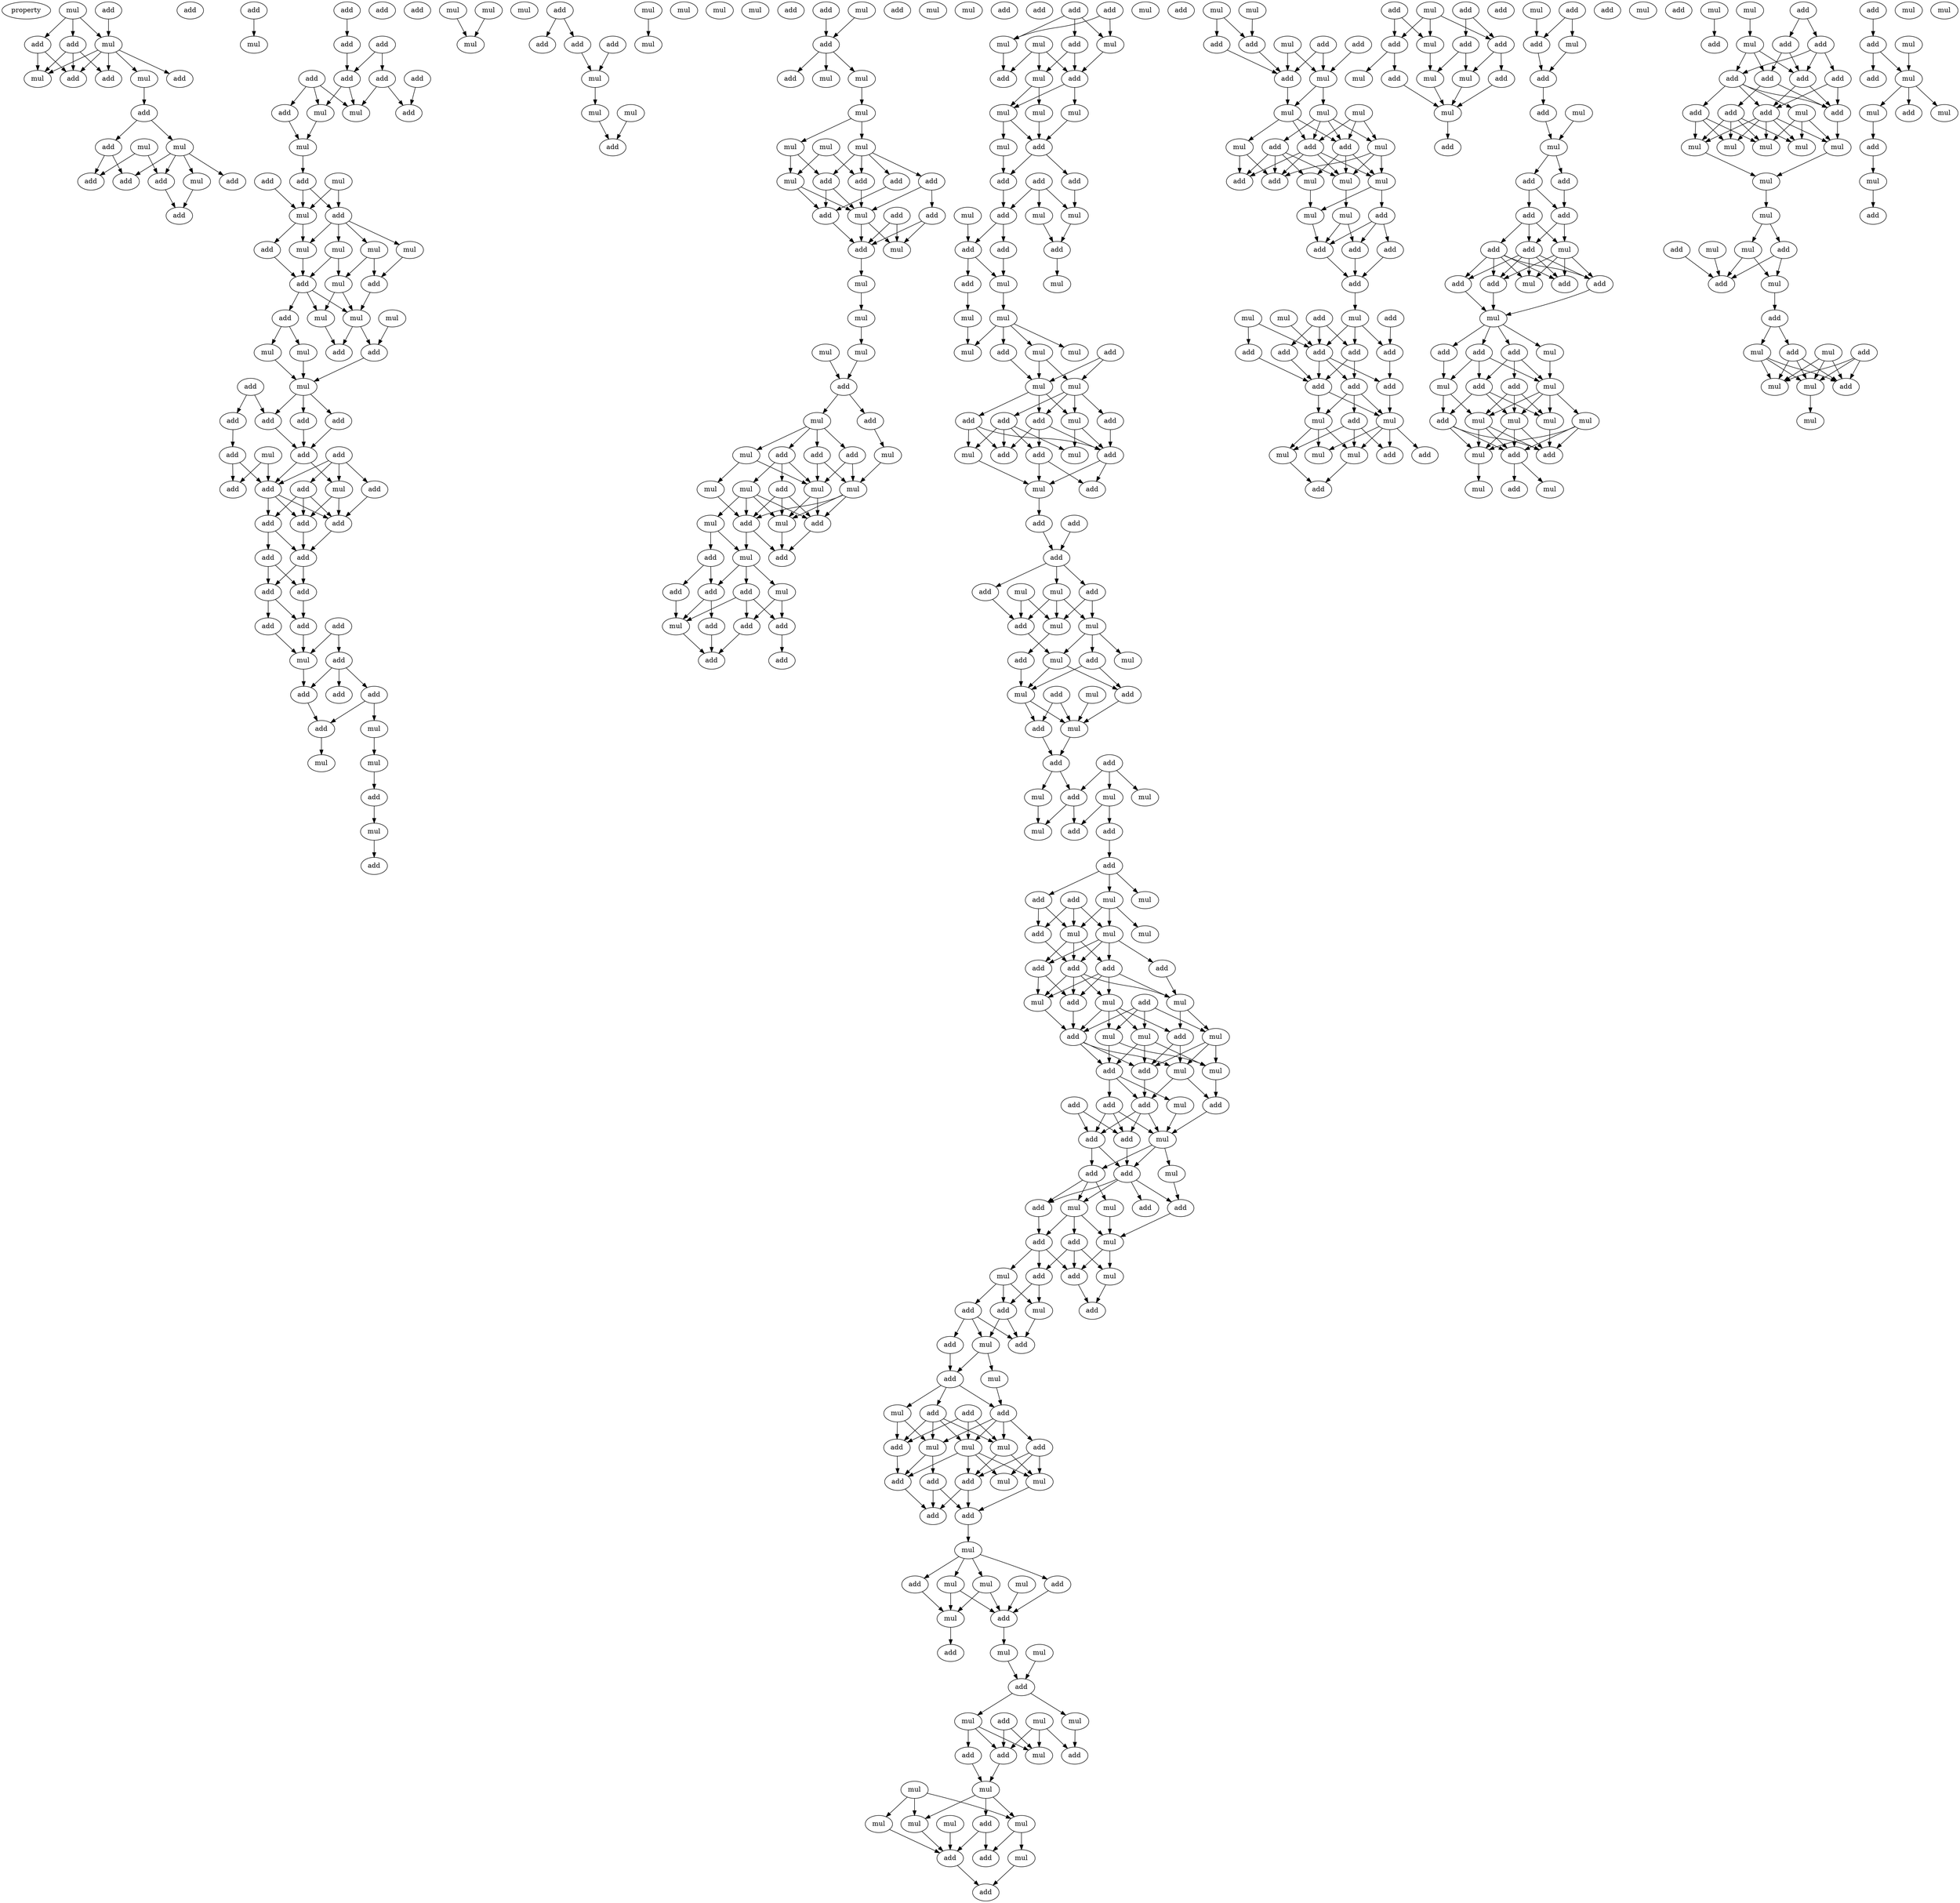 digraph {
    node [fontcolor=black]
    property [mul=2,lf=1.7]
    0 [ label = add ];
    1 [ label = add ];
    2 [ label = mul ];
    3 [ label = add ];
    4 [ label = add ];
    5 [ label = mul ];
    6 [ label = add ];
    7 [ label = add ];
    8 [ label = mul ];
    9 [ label = mul ];
    10 [ label = add ];
    11 [ label = add ];
    12 [ label = mul ];
    13 [ label = mul ];
    14 [ label = add ];
    15 [ label = add ];
    16 [ label = add ];
    17 [ label = mul ];
    18 [ label = add ];
    19 [ label = add ];
    20 [ label = add ];
    21 [ label = add ];
    22 [ label = add ];
    23 [ label = mul ];
    24 [ label = add ];
    25 [ label = add ];
    26 [ label = add ];
    27 [ label = add ];
    28 [ label = add ];
    29 [ label = add ];
    30 [ label = mul ];
    31 [ label = add ];
    32 [ label = mul ];
    33 [ label = add ];
    34 [ label = mul ];
    35 [ label = add ];
    36 [ label = add ];
    37 [ label = add ];
    38 [ label = mul ];
    39 [ label = mul ];
    40 [ label = add ];
    41 [ label = mul ];
    42 [ label = mul ];
    43 [ label = mul ];
    44 [ label = mul ];
    45 [ label = add ];
    46 [ label = add ];
    47 [ label = add ];
    48 [ label = mul ];
    49 [ label = mul ];
    50 [ label = mul ];
    51 [ label = mul ];
    52 [ label = add ];
    53 [ label = mul ];
    54 [ label = mul ];
    55 [ label = add ];
    56 [ label = add ];
    57 [ label = mul ];
    58 [ label = add ];
    59 [ label = add ];
    60 [ label = add ];
    61 [ label = add ];
    62 [ label = add ];
    63 [ label = mul ];
    64 [ label = add ];
    65 [ label = add ];
    66 [ label = add ];
    67 [ label = add ];
    68 [ label = add ];
    69 [ label = add ];
    70 [ label = add ];
    71 [ label = mul ];
    72 [ label = add ];
    73 [ label = add ];
    74 [ label = add ];
    75 [ label = add ];
    76 [ label = add ];
    77 [ label = add ];
    78 [ label = add ];
    79 [ label = add ];
    80 [ label = add ];
    81 [ label = add ];
    82 [ label = mul ];
    83 [ label = add ];
    84 [ label = add ];
    85 [ label = add ];
    86 [ label = add ];
    87 [ label = mul ];
    88 [ label = add ];
    89 [ label = add ];
    90 [ label = mul ];
    91 [ label = mul ];
    92 [ label = add ];
    93 [ label = mul ];
    94 [ label = mul ];
    95 [ label = mul ];
    96 [ label = mul ];
    97 [ label = mul ];
    98 [ label = add ];
    99 [ label = add ];
    100 [ label = add ];
    101 [ label = add ];
    102 [ label = add ];
    103 [ label = mul ];
    104 [ label = mul ];
    105 [ label = mul ];
    106 [ label = mul ];
    107 [ label = mul ];
    108 [ label = mul ];
    109 [ label = mul ];
    110 [ label = add ];
    111 [ label = mul ];
    112 [ label = add ];
    113 [ label = add ];
    114 [ label = mul ];
    115 [ label = add ];
    116 [ label = add ];
    117 [ label = add ];
    118 [ label = mul ];
    119 [ label = mul ];
    120 [ label = mul ];
    121 [ label = mul ];
    122 [ label = mul ];
    123 [ label = mul ];
    124 [ label = add ];
    125 [ label = add ];
    126 [ label = mul ];
    127 [ label = add ];
    128 [ label = add ];
    129 [ label = mul ];
    130 [ label = add ];
    131 [ label = add ];
    132 [ label = add ];
    133 [ label = mul ];
    134 [ label = add ];
    135 [ label = mul ];
    136 [ label = mul ];
    137 [ label = mul ];
    138 [ label = mul ];
    139 [ label = add ];
    140 [ label = mul ];
    141 [ label = mul ];
    142 [ label = add ];
    143 [ label = add ];
    144 [ label = mul ];
    145 [ label = add ];
    146 [ label = add ];
    147 [ label = add ];
    148 [ label = mul ];
    149 [ label = mul ];
    150 [ label = mul ];
    151 [ label = mul ];
    152 [ label = mul ];
    153 [ label = add ];
    154 [ label = mul ];
    155 [ label = add ];
    156 [ label = mul ];
    157 [ label = add ];
    158 [ label = mul ];
    159 [ label = mul ];
    160 [ label = add ];
    161 [ label = add ];
    162 [ label = add ];
    163 [ label = add ];
    164 [ label = add ];
    165 [ label = mul ];
    166 [ label = add ];
    167 [ label = add ];
    168 [ label = add ];
    169 [ label = add ];
    170 [ label = mul ];
    171 [ label = add ];
    172 [ label = add ];
    173 [ label = add ];
    174 [ label = add ];
    175 [ label = mul ];
    176 [ label = add ];
    177 [ label = mul ];
    178 [ label = mul ];
    179 [ label = add ];
    180 [ label = mul ];
    181 [ label = add ];
    182 [ label = mul ];
    183 [ label = mul ];
    184 [ label = mul ];
    185 [ label = mul ];
    186 [ label = add ];
    187 [ label = add ];
    188 [ label = add ];
    189 [ label = add ];
    190 [ label = mul ];
    191 [ label = mul ];
    192 [ label = mul ];
    193 [ label = add ];
    194 [ label = add ];
    195 [ label = add ];
    196 [ label = add ];
    197 [ label = mul ];
    198 [ label = add ];
    199 [ label = mul ];
    200 [ label = mul ];
    201 [ label = mul ];
    202 [ label = add ];
    203 [ label = mul ];
    204 [ label = mul ];
    205 [ label = mul ];
    206 [ label = add ];
    207 [ label = mul ];
    208 [ label = mul ];
    209 [ label = add ];
    210 [ label = add ];
    211 [ label = add ];
    212 [ label = mul ];
    213 [ label = add ];
    214 [ label = mul ];
    215 [ label = mul ];
    216 [ label = add ];
    217 [ label = add ];
    218 [ label = add ];
    219 [ label = mul ];
    220 [ label = add ];
    221 [ label = add ];
    222 [ label = add ];
    223 [ label = add ];
    224 [ label = mul ];
    225 [ label = add ];
    226 [ label = add ];
    227 [ label = mul ];
    228 [ label = add ];
    229 [ label = mul ];
    230 [ label = mul ];
    231 [ label = mul ];
    232 [ label = mul ];
    233 [ label = mul ];
    234 [ label = add ];
    235 [ label = add ];
    236 [ label = add ];
    237 [ label = mul ];
    238 [ label = mul ];
    239 [ label = add ];
    240 [ label = add ];
    241 [ label = mul ];
    242 [ label = add ];
    243 [ label = add ];
    244 [ label = mul ];
    245 [ label = add ];
    246 [ label = mul ];
    247 [ label = mul ];
    248 [ label = mul ];
    249 [ label = add ];
    250 [ label = add ];
    251 [ label = add ];
    252 [ label = add ];
    253 [ label = add ];
    254 [ label = mul ];
    255 [ label = mul ];
    256 [ label = add ];
    257 [ label = mul ];
    258 [ label = mul ];
    259 [ label = mul ];
    260 [ label = add ];
    261 [ label = add ];
    262 [ label = add ];
    263 [ label = add ];
    264 [ label = mul ];
    265 [ label = mul ];
    266 [ label = add ];
    267 [ label = mul ];
    268 [ label = add ];
    269 [ label = mul ];
    270 [ label = mul ];
    271 [ label = add ];
    272 [ label = mul ];
    273 [ label = add ];
    274 [ label = mul ];
    275 [ label = add ];
    276 [ label = add ];
    277 [ label = mul ];
    278 [ label = mul ];
    279 [ label = add ];
    280 [ label = add ];
    281 [ label = add ];
    282 [ label = add ];
    283 [ label = add ];
    284 [ label = mul ];
    285 [ label = add ];
    286 [ label = mul ];
    287 [ label = add ];
    288 [ label = add ];
    289 [ label = add ];
    290 [ label = mul ];
    291 [ label = add ];
    292 [ label = add ];
    293 [ label = mul ];
    294 [ label = add ];
    295 [ label = mul ];
    296 [ label = add ];
    297 [ label = mul ];
    298 [ label = add ];
    299 [ label = mul ];
    300 [ label = add ];
    301 [ label = add ];
    302 [ label = add ];
    303 [ label = mul ];
    304 [ label = add ];
    305 [ label = mul ];
    306 [ label = add ];
    307 [ label = add ];
    308 [ label = add ];
    309 [ label = mul ];
    310 [ label = add ];
    311 [ label = mul ];
    312 [ label = add ];
    313 [ label = add ];
    314 [ label = mul ];
    315 [ label = mul ];
    316 [ label = mul ];
    317 [ label = add ];
    318 [ label = add ];
    319 [ label = add ];
    320 [ label = mul ];
    321 [ label = mul ];
    322 [ label = add ];
    323 [ label = add ];
    324 [ label = add ];
    325 [ label = add ];
    326 [ label = mul ];
    327 [ label = add ];
    328 [ label = add ];
    329 [ label = mul ];
    330 [ label = mul ];
    331 [ label = mul ];
    332 [ label = add ];
    333 [ label = mul ];
    334 [ label = add ];
    335 [ label = mul ];
    336 [ label = add ];
    337 [ label = mul ];
    338 [ label = add ];
    339 [ label = mul ];
    340 [ label = mul ];
    341 [ label = add ];
    342 [ label = mul ];
    343 [ label = mul ];
    344 [ label = add ];
    345 [ label = add ];
    346 [ label = add ];
    347 [ label = mul ];
    348 [ label = mul ];
    349 [ label = add ];
    350 [ label = mul ];
    351 [ label = mul ];
    352 [ label = mul ];
    353 [ label = mul ];
    354 [ label = mul ];
    355 [ label = add ];
    356 [ label = add ];
    357 [ label = add ];
    358 [ label = mul ];
    359 [ label = mul ];
    360 [ label = add ];
    361 [ label = mul ];
    362 [ label = add ];
    363 [ label = add ];
    364 [ label = add ];
    365 [ label = add ];
    366 [ label = mul ];
    367 [ label = mul ];
    368 [ label = mul ];
    369 [ label = mul ];
    370 [ label = mul ];
    371 [ label = mul ];
    372 [ label = add ];
    373 [ label = add ];
    374 [ label = add ];
    375 [ label = add ];
    376 [ label = add ];
    377 [ label = mul ];
    378 [ label = mul ];
    379 [ label = mul ];
    380 [ label = add ];
    381 [ label = mul ];
    382 [ label = mul ];
    383 [ label = add ];
    384 [ label = add ];
    385 [ label = add ];
    386 [ label = add ];
    387 [ label = mul ];
    388 [ label = mul ];
    389 [ label = add ];
    390 [ label = add ];
    391 [ label = mul ];
    392 [ label = add ];
    393 [ label = add ];
    394 [ label = add ];
    395 [ label = add ];
    396 [ label = add ];
    397 [ label = add ];
    398 [ label = add ];
    399 [ label = add ];
    400 [ label = mul ];
    401 [ label = mul ];
    402 [ label = add ];
    403 [ label = mul ];
    404 [ label = add ];
    405 [ label = mul ];
    406 [ label = mul ];
    407 [ label = add ];
    408 [ label = add ];
    409 [ label = mul ];
    410 [ label = add ];
    411 [ label = add ];
    412 [ label = add ];
    413 [ label = mul ];
    414 [ label = add ];
    415 [ label = add ];
    416 [ label = add ];
    417 [ label = mul ];
    418 [ label = mul ];
    419 [ label = add ];
    420 [ label = mul ];
    421 [ label = mul ];
    422 [ label = add ];
    423 [ label = add ];
    424 [ label = mul ];
    425 [ label = add ];
    426 [ label = mul ];
    427 [ label = add ];
    428 [ label = add ];
    429 [ label = mul ];
    430 [ label = add ];
    431 [ label = add ];
    432 [ label = mul ];
    433 [ label = mul ];
    434 [ label = add ];
    435 [ label = add ];
    436 [ label = add ];
    437 [ label = add ];
    438 [ label = add ];
    439 [ label = add ];
    440 [ label = add ];
    441 [ label = mul ];
    442 [ label = add ];
    443 [ label = mul ];
    444 [ label = add ];
    445 [ label = add ];
    446 [ label = add ];
    447 [ label = mul ];
    448 [ label = add ];
    449 [ label = add ];
    450 [ label = mul ];
    451 [ label = add ];
    452 [ label = mul ];
    453 [ label = add ];
    454 [ label = mul ];
    455 [ label = add ];
    456 [ label = add ];
    457 [ label = mul ];
    458 [ label = mul ];
    459 [ label = mul ];
    460 [ label = mul ];
    461 [ label = mul ];
    462 [ label = add ];
    463 [ label = add ];
    464 [ label = mul ];
    465 [ label = mul ];
    466 [ label = add ];
    467 [ label = mul ];
    468 [ label = add ];
    469 [ label = add ];
    470 [ label = mul ];
    471 [ label = add ];
    472 [ label = mul ];
    473 [ label = add ];
    474 [ label = add ];
    475 [ label = add ];
    476 [ label = add ];
    477 [ label = add ];
    478 [ label = add ];
    479 [ label = add ];
    480 [ label = add ];
    481 [ label = add ];
    482 [ label = mul ];
    483 [ label = mul ];
    484 [ label = mul ];
    485 [ label = mul ];
    486 [ label = mul ];
    487 [ label = mul ];
    488 [ label = mul ];
    489 [ label = mul ];
    490 [ label = add ];
    491 [ label = mul ];
    492 [ label = mul ];
    493 [ label = add ];
    494 [ label = add ];
    495 [ label = mul ];
    496 [ label = add ];
    497 [ label = mul ];
    498 [ label = add ];
    499 [ label = mul ];
    500 [ label = add ];
    501 [ label = mul ];
    502 [ label = mul ];
    503 [ label = add ];
    504 [ label = mul ];
    505 [ label = add ];
    506 [ label = add ];
    507 [ label = mul ];
    508 [ label = add ];
    509 [ label = mul ];
    510 [ label = mul ];
    511 [ label = add ];
    512 [ label = mul ];
    513 [ label = mul ];
    514 [ label = add ];
    515 [ label = mul ];
    516 [ label = mul ];
    517 [ label = add ];
    0 -> 5 [ name = 0 ];
    2 -> 3 [ name = 1 ];
    2 -> 4 [ name = 2 ];
    2 -> 5 [ name = 3 ];
    3 -> 8 [ name = 4 ];
    3 -> 10 [ name = 5 ];
    4 -> 6 [ name = 6 ];
    4 -> 8 [ name = 7 ];
    4 -> 10 [ name = 8 ];
    5 -> 6 [ name = 9 ];
    5 -> 7 [ name = 10 ];
    5 -> 8 [ name = 11 ];
    5 -> 9 [ name = 12 ];
    5 -> 10 [ name = 13 ];
    9 -> 11 [ name = 14 ];
    11 -> 13 [ name = 15 ];
    11 -> 14 [ name = 16 ];
    12 -> 16 [ name = 17 ];
    12 -> 19 [ name = 18 ];
    13 -> 15 [ name = 19 ];
    13 -> 16 [ name = 20 ];
    13 -> 17 [ name = 21 ];
    13 -> 18 [ name = 22 ];
    14 -> 18 [ name = 23 ];
    14 -> 19 [ name = 24 ];
    16 -> 20 [ name = 25 ];
    17 -> 20 [ name = 26 ];
    21 -> 23 [ name = 27 ];
    22 -> 24 [ name = 28 ];
    24 -> 26 [ name = 29 ];
    25 -> 26 [ name = 30 ];
    25 -> 29 [ name = 31 ];
    26 -> 30 [ name = 32 ];
    26 -> 32 [ name = 33 ];
    27 -> 30 [ name = 34 ];
    27 -> 32 [ name = 35 ];
    27 -> 33 [ name = 36 ];
    28 -> 31 [ name = 37 ];
    29 -> 30 [ name = 38 ];
    29 -> 31 [ name = 39 ];
    32 -> 34 [ name = 40 ];
    33 -> 34 [ name = 41 ];
    34 -> 36 [ name = 42 ];
    35 -> 39 [ name = 43 ];
    36 -> 39 [ name = 44 ];
    36 -> 40 [ name = 45 ];
    38 -> 39 [ name = 46 ];
    38 -> 40 [ name = 47 ];
    39 -> 44 [ name = 48 ];
    39 -> 45 [ name = 49 ];
    40 -> 41 [ name = 50 ];
    40 -> 42 [ name = 51 ];
    40 -> 43 [ name = 52 ];
    40 -> 44 [ name = 53 ];
    41 -> 47 [ name = 54 ];
    42 -> 47 [ name = 55 ];
    42 -> 48 [ name = 56 ];
    43 -> 46 [ name = 57 ];
    43 -> 48 [ name = 58 ];
    44 -> 46 [ name = 59 ];
    45 -> 46 [ name = 60 ];
    46 -> 49 [ name = 61 ];
    46 -> 51 [ name = 62 ];
    46 -> 52 [ name = 63 ];
    47 -> 51 [ name = 64 ];
    48 -> 49 [ name = 65 ];
    48 -> 51 [ name = 66 ];
    49 -> 56 [ name = 67 ];
    50 -> 55 [ name = 68 ];
    51 -> 55 [ name = 69 ];
    51 -> 56 [ name = 70 ];
    52 -> 53 [ name = 71 ];
    52 -> 54 [ name = 72 ];
    53 -> 57 [ name = 73 ];
    54 -> 57 [ name = 74 ];
    55 -> 57 [ name = 75 ];
    57 -> 60 [ name = 76 ];
    57 -> 61 [ name = 77 ];
    57 -> 62 [ name = 78 ];
    58 -> 59 [ name = 79 ];
    58 -> 62 [ name = 80 ];
    59 -> 64 [ name = 81 ];
    60 -> 65 [ name = 82 ];
    61 -> 65 [ name = 83 ];
    62 -> 65 [ name = 84 ];
    63 -> 67 [ name = 85 ];
    63 -> 69 [ name = 86 ];
    64 -> 67 [ name = 87 ];
    64 -> 69 [ name = 88 ];
    65 -> 69 [ name = 89 ];
    65 -> 71 [ name = 90 ];
    66 -> 68 [ name = 91 ];
    66 -> 69 [ name = 92 ];
    66 -> 70 [ name = 93 ];
    66 -> 71 [ name = 94 ];
    68 -> 72 [ name = 95 ];
    68 -> 73 [ name = 96 ];
    68 -> 74 [ name = 97 ];
    69 -> 72 [ name = 98 ];
    69 -> 73 [ name = 99 ];
    69 -> 74 [ name = 100 ];
    70 -> 73 [ name = 101 ];
    71 -> 73 [ name = 102 ];
    71 -> 74 [ name = 103 ];
    72 -> 75 [ name = 104 ];
    72 -> 76 [ name = 105 ];
    73 -> 76 [ name = 106 ];
    74 -> 76 [ name = 107 ];
    75 -> 77 [ name = 108 ];
    75 -> 78 [ name = 109 ];
    76 -> 77 [ name = 110 ];
    76 -> 78 [ name = 111 ];
    77 -> 79 [ name = 112 ];
    77 -> 81 [ name = 113 ];
    78 -> 79 [ name = 114 ];
    79 -> 82 [ name = 115 ];
    80 -> 82 [ name = 116 ];
    80 -> 83 [ name = 117 ];
    81 -> 82 [ name = 118 ];
    82 -> 84 [ name = 119 ];
    83 -> 84 [ name = 120 ];
    83 -> 85 [ name = 121 ];
    83 -> 86 [ name = 122 ];
    84 -> 88 [ name = 123 ];
    85 -> 87 [ name = 124 ];
    85 -> 88 [ name = 125 ];
    87 -> 90 [ name = 126 ];
    88 -> 91 [ name = 127 ];
    90 -> 92 [ name = 128 ];
    92 -> 96 [ name = 129 ];
    93 -> 95 [ name = 130 ];
    94 -> 95 [ name = 131 ];
    96 -> 98 [ name = 132 ];
    99 -> 100 [ name = 133 ];
    99 -> 101 [ name = 134 ];
    101 -> 103 [ name = 135 ];
    102 -> 103 [ name = 136 ];
    103 -> 105 [ name = 137 ];
    104 -> 110 [ name = 138 ];
    105 -> 110 [ name = 139 ];
    106 -> 111 [ name = 140 ];
    113 -> 115 [ name = 141 ];
    114 -> 115 [ name = 142 ];
    115 -> 117 [ name = 143 ];
    115 -> 118 [ name = 144 ];
    115 -> 119 [ name = 145 ];
    119 -> 120 [ name = 146 ];
    120 -> 122 [ name = 147 ];
    120 -> 123 [ name = 148 ];
    121 -> 126 [ name = 149 ];
    121 -> 128 [ name = 150 ];
    122 -> 124 [ name = 151 ];
    122 -> 125 [ name = 152 ];
    122 -> 127 [ name = 153 ];
    122 -> 128 [ name = 154 ];
    123 -> 124 [ name = 155 ];
    123 -> 126 [ name = 156 ];
    124 -> 129 [ name = 157 ];
    124 -> 132 [ name = 158 ];
    125 -> 129 [ name = 159 ];
    125 -> 130 [ name = 160 ];
    126 -> 129 [ name = 161 ];
    126 -> 132 [ name = 162 ];
    127 -> 132 [ name = 163 ];
    128 -> 129 [ name = 164 ];
    129 -> 133 [ name = 165 ];
    129 -> 134 [ name = 166 ];
    130 -> 133 [ name = 167 ];
    130 -> 134 [ name = 168 ];
    131 -> 133 [ name = 169 ];
    131 -> 134 [ name = 170 ];
    132 -> 134 [ name = 171 ];
    134 -> 135 [ name = 172 ];
    135 -> 136 [ name = 173 ];
    136 -> 141 [ name = 174 ];
    140 -> 142 [ name = 175 ];
    141 -> 142 [ name = 176 ];
    142 -> 143 [ name = 177 ];
    142 -> 144 [ name = 178 ];
    143 -> 149 [ name = 179 ];
    144 -> 145 [ name = 180 ];
    144 -> 146 [ name = 181 ];
    144 -> 147 [ name = 182 ];
    144 -> 148 [ name = 183 ];
    145 -> 150 [ name = 184 ];
    145 -> 151 [ name = 185 ];
    146 -> 150 [ name = 186 ];
    146 -> 151 [ name = 187 ];
    147 -> 150 [ name = 188 ];
    147 -> 152 [ name = 189 ];
    147 -> 153 [ name = 190 ];
    148 -> 150 [ name = 191 ];
    148 -> 154 [ name = 192 ];
    149 -> 151 [ name = 193 ];
    150 -> 155 [ name = 194 ];
    150 -> 158 [ name = 195 ];
    151 -> 155 [ name = 196 ];
    151 -> 157 [ name = 197 ];
    151 -> 158 [ name = 198 ];
    152 -> 155 [ name = 199 ];
    152 -> 156 [ name = 200 ];
    152 -> 157 [ name = 201 ];
    152 -> 158 [ name = 202 ];
    153 -> 155 [ name = 203 ];
    153 -> 157 [ name = 204 ];
    153 -> 158 [ name = 205 ];
    154 -> 157 [ name = 206 ];
    155 -> 161 [ name = 207 ];
    156 -> 159 [ name = 208 ];
    156 -> 160 [ name = 209 ];
    157 -> 159 [ name = 210 ];
    157 -> 161 [ name = 211 ];
    158 -> 161 [ name = 212 ];
    159 -> 162 [ name = 213 ];
    159 -> 164 [ name = 214 ];
    159 -> 165 [ name = 215 ];
    160 -> 163 [ name = 216 ];
    160 -> 164 [ name = 217 ];
    162 -> 168 [ name = 218 ];
    162 -> 169 [ name = 219 ];
    162 -> 170 [ name = 220 ];
    163 -> 170 [ name = 221 ];
    164 -> 167 [ name = 222 ];
    164 -> 170 [ name = 223 ];
    165 -> 168 [ name = 224 ];
    165 -> 169 [ name = 225 ];
    167 -> 171 [ name = 226 ];
    168 -> 171 [ name = 227 ];
    169 -> 172 [ name = 228 ];
    170 -> 171 [ name = 229 ];
    173 -> 175 [ name = 230 ];
    173 -> 176 [ name = 231 ];
    173 -> 177 [ name = 232 ];
    174 -> 175 [ name = 233 ];
    174 -> 177 [ name = 234 ];
    175 -> 181 [ name = 235 ];
    176 -> 180 [ name = 236 ];
    176 -> 181 [ name = 237 ];
    177 -> 179 [ name = 238 ];
    178 -> 179 [ name = 239 ];
    178 -> 180 [ name = 240 ];
    178 -> 181 [ name = 241 ];
    180 -> 182 [ name = 242 ];
    180 -> 184 [ name = 243 ];
    181 -> 182 [ name = 244 ];
    181 -> 183 [ name = 245 ];
    182 -> 185 [ name = 246 ];
    182 -> 186 [ name = 247 ];
    183 -> 186 [ name = 248 ];
    184 -> 186 [ name = 249 ];
    185 -> 187 [ name = 250 ];
    186 -> 187 [ name = 251 ];
    186 -> 189 [ name = 252 ];
    187 -> 193 [ name = 253 ];
    188 -> 190 [ name = 254 ];
    188 -> 191 [ name = 255 ];
    188 -> 193 [ name = 256 ];
    189 -> 191 [ name = 257 ];
    190 -> 194 [ name = 258 ];
    191 -> 194 [ name = 259 ];
    192 -> 195 [ name = 260 ];
    193 -> 195 [ name = 261 ];
    193 -> 196 [ name = 262 ];
    194 -> 199 [ name = 263 ];
    195 -> 197 [ name = 264 ];
    195 -> 198 [ name = 265 ];
    196 -> 197 [ name = 266 ];
    197 -> 200 [ name = 267 ];
    198 -> 201 [ name = 268 ];
    200 -> 202 [ name = 269 ];
    200 -> 203 [ name = 270 ];
    200 -> 204 [ name = 271 ];
    200 -> 205 [ name = 272 ];
    201 -> 203 [ name = 273 ];
    202 -> 207 [ name = 274 ];
    204 -> 207 [ name = 275 ];
    204 -> 208 [ name = 276 ];
    206 -> 207 [ name = 277 ];
    206 -> 208 [ name = 278 ];
    207 -> 209 [ name = 279 ];
    207 -> 211 [ name = 280 ];
    207 -> 212 [ name = 281 ];
    208 -> 209 [ name = 282 ];
    208 -> 210 [ name = 283 ];
    208 -> 212 [ name = 284 ];
    208 -> 213 [ name = 285 ];
    209 -> 216 [ name = 286 ];
    209 -> 217 [ name = 287 ];
    209 -> 218 [ name = 288 ];
    210 -> 218 [ name = 289 ];
    211 -> 215 [ name = 290 ];
    211 -> 217 [ name = 291 ];
    211 -> 218 [ name = 292 ];
    212 -> 214 [ name = 293 ];
    212 -> 218 [ name = 294 ];
    213 -> 214 [ name = 295 ];
    213 -> 215 [ name = 296 ];
    213 -> 216 [ name = 297 ];
    213 -> 217 [ name = 298 ];
    215 -> 219 [ name = 299 ];
    216 -> 219 [ name = 300 ];
    216 -> 220 [ name = 301 ];
    218 -> 219 [ name = 302 ];
    218 -> 220 [ name = 303 ];
    219 -> 221 [ name = 304 ];
    221 -> 223 [ name = 305 ];
    222 -> 223 [ name = 306 ];
    223 -> 225 [ name = 307 ];
    223 -> 226 [ name = 308 ];
    223 -> 227 [ name = 309 ];
    224 -> 228 [ name = 310 ];
    224 -> 229 [ name = 311 ];
    225 -> 228 [ name = 312 ];
    226 -> 229 [ name = 313 ];
    226 -> 230 [ name = 314 ];
    227 -> 228 [ name = 315 ];
    227 -> 229 [ name = 316 ];
    227 -> 230 [ name = 317 ];
    228 -> 231 [ name = 318 ];
    229 -> 235 [ name = 319 ];
    230 -> 231 [ name = 320 ];
    230 -> 233 [ name = 321 ];
    230 -> 234 [ name = 322 ];
    231 -> 237 [ name = 323 ];
    231 -> 239 [ name = 324 ];
    234 -> 237 [ name = 325 ];
    234 -> 239 [ name = 326 ];
    235 -> 237 [ name = 327 ];
    236 -> 240 [ name = 328 ];
    236 -> 241 [ name = 329 ];
    237 -> 240 [ name = 330 ];
    237 -> 241 [ name = 331 ];
    238 -> 241 [ name = 332 ];
    239 -> 241 [ name = 333 ];
    240 -> 242 [ name = 334 ];
    241 -> 242 [ name = 335 ];
    242 -> 245 [ name = 336 ];
    242 -> 247 [ name = 337 ];
    243 -> 244 [ name = 338 ];
    243 -> 245 [ name = 339 ];
    243 -> 246 [ name = 340 ];
    245 -> 248 [ name = 341 ];
    245 -> 250 [ name = 342 ];
    246 -> 249 [ name = 343 ];
    246 -> 250 [ name = 344 ];
    247 -> 248 [ name = 345 ];
    249 -> 251 [ name = 346 ];
    251 -> 252 [ name = 347 ];
    251 -> 254 [ name = 348 ];
    251 -> 255 [ name = 349 ];
    252 -> 256 [ name = 350 ];
    252 -> 258 [ name = 351 ];
    253 -> 256 [ name = 352 ];
    253 -> 258 [ name = 353 ];
    253 -> 259 [ name = 354 ];
    255 -> 257 [ name = 355 ];
    255 -> 258 [ name = 356 ];
    255 -> 259 [ name = 357 ];
    256 -> 263 [ name = 358 ];
    258 -> 260 [ name = 359 ];
    258 -> 262 [ name = 360 ];
    258 -> 263 [ name = 361 ];
    259 -> 260 [ name = 362 ];
    259 -> 261 [ name = 363 ];
    259 -> 262 [ name = 364 ];
    259 -> 263 [ name = 365 ];
    260 -> 264 [ name = 366 ];
    260 -> 266 [ name = 367 ];
    261 -> 265 [ name = 368 ];
    262 -> 264 [ name = 369 ];
    262 -> 265 [ name = 370 ];
    262 -> 266 [ name = 371 ];
    262 -> 267 [ name = 372 ];
    263 -> 264 [ name = 373 ];
    263 -> 265 [ name = 374 ];
    263 -> 266 [ name = 375 ];
    263 -> 267 [ name = 376 ];
    264 -> 273 [ name = 377 ];
    265 -> 269 [ name = 378 ];
    265 -> 271 [ name = 379 ];
    266 -> 273 [ name = 380 ];
    267 -> 270 [ name = 381 ];
    267 -> 271 [ name = 382 ];
    267 -> 272 [ name = 383 ];
    267 -> 273 [ name = 384 ];
    268 -> 269 [ name = 385 ];
    268 -> 270 [ name = 386 ];
    268 -> 272 [ name = 387 ];
    268 -> 273 [ name = 388 ];
    269 -> 274 [ name = 389 ];
    269 -> 275 [ name = 390 ];
    269 -> 277 [ name = 391 ];
    270 -> 274 [ name = 392 ];
    270 -> 275 [ name = 393 ];
    270 -> 276 [ name = 394 ];
    271 -> 275 [ name = 395 ];
    271 -> 277 [ name = 396 ];
    272 -> 274 [ name = 397 ];
    272 -> 276 [ name = 398 ];
    273 -> 275 [ name = 399 ];
    273 -> 276 [ name = 400 ];
    273 -> 277 [ name = 401 ];
    274 -> 279 [ name = 402 ];
    275 -> 281 [ name = 403 ];
    276 -> 278 [ name = 404 ];
    276 -> 280 [ name = 405 ];
    276 -> 281 [ name = 406 ];
    277 -> 279 [ name = 407 ];
    277 -> 281 [ name = 408 ];
    278 -> 284 [ name = 409 ];
    279 -> 284 [ name = 410 ];
    280 -> 283 [ name = 411 ];
    280 -> 284 [ name = 412 ];
    280 -> 285 [ name = 413 ];
    281 -> 283 [ name = 414 ];
    281 -> 284 [ name = 415 ];
    281 -> 285 [ name = 416 ];
    282 -> 283 [ name = 417 ];
    282 -> 285 [ name = 418 ];
    283 -> 287 [ name = 419 ];
    284 -> 286 [ name = 420 ];
    284 -> 287 [ name = 421 ];
    284 -> 288 [ name = 422 ];
    285 -> 287 [ name = 423 ];
    285 -> 288 [ name = 424 ];
    286 -> 289 [ name = 425 ];
    287 -> 289 [ name = 426 ];
    287 -> 291 [ name = 427 ];
    287 -> 292 [ name = 428 ];
    287 -> 293 [ name = 429 ];
    288 -> 290 [ name = 430 ];
    288 -> 291 [ name = 431 ];
    288 -> 293 [ name = 432 ];
    289 -> 295 [ name = 433 ];
    290 -> 295 [ name = 434 ];
    291 -> 296 [ name = 435 ];
    293 -> 294 [ name = 436 ];
    293 -> 295 [ name = 437 ];
    293 -> 296 [ name = 438 ];
    294 -> 298 [ name = 439 ];
    294 -> 299 [ name = 440 ];
    294 -> 300 [ name = 441 ];
    295 -> 299 [ name = 442 ];
    295 -> 300 [ name = 443 ];
    296 -> 297 [ name = 444 ];
    296 -> 298 [ name = 445 ];
    296 -> 300 [ name = 446 ];
    297 -> 301 [ name = 447 ];
    297 -> 303 [ name = 448 ];
    297 -> 304 [ name = 449 ];
    298 -> 301 [ name = 450 ];
    298 -> 303 [ name = 451 ];
    299 -> 302 [ name = 452 ];
    300 -> 302 [ name = 453 ];
    301 -> 305 [ name = 454 ];
    301 -> 307 [ name = 455 ];
    303 -> 307 [ name = 456 ];
    304 -> 305 [ name = 457 ];
    304 -> 306 [ name = 458 ];
    304 -> 307 [ name = 459 ];
    305 -> 308 [ name = 460 ];
    305 -> 309 [ name = 461 ];
    306 -> 308 [ name = 462 ];
    308 -> 310 [ name = 463 ];
    308 -> 311 [ name = 464 ];
    308 -> 313 [ name = 465 ];
    309 -> 310 [ name = 466 ];
    310 -> 314 [ name = 467 ];
    310 -> 315 [ name = 468 ];
    310 -> 316 [ name = 469 ];
    310 -> 318 [ name = 470 ];
    311 -> 316 [ name = 471 ];
    311 -> 317 [ name = 472 ];
    312 -> 314 [ name = 473 ];
    312 -> 315 [ name = 474 ];
    312 -> 317 [ name = 475 ];
    313 -> 314 [ name = 476 ];
    313 -> 315 [ name = 477 ];
    313 -> 316 [ name = 478 ];
    313 -> 317 [ name = 479 ];
    314 -> 319 [ name = 480 ];
    314 -> 320 [ name = 481 ];
    314 -> 321 [ name = 482 ];
    314 -> 323 [ name = 483 ];
    315 -> 319 [ name = 484 ];
    315 -> 320 [ name = 485 ];
    316 -> 322 [ name = 486 ];
    316 -> 323 [ name = 487 ];
    317 -> 323 [ name = 488 ];
    318 -> 319 [ name = 489 ];
    318 -> 320 [ name = 490 ];
    318 -> 321 [ name = 491 ];
    319 -> 324 [ name = 492 ];
    319 -> 325 [ name = 493 ];
    320 -> 325 [ name = 494 ];
    322 -> 324 [ name = 495 ];
    322 -> 325 [ name = 496 ];
    323 -> 324 [ name = 497 ];
    325 -> 326 [ name = 498 ];
    326 -> 327 [ name = 499 ];
    326 -> 328 [ name = 500 ];
    326 -> 329 [ name = 501 ];
    326 -> 331 [ name = 502 ];
    327 -> 333 [ name = 503 ];
    328 -> 332 [ name = 504 ];
    329 -> 332 [ name = 505 ];
    329 -> 333 [ name = 506 ];
    330 -> 332 [ name = 507 ];
    331 -> 332 [ name = 508 ];
    331 -> 333 [ name = 509 ];
    332 -> 337 [ name = 510 ];
    333 -> 336 [ name = 511 ];
    335 -> 338 [ name = 512 ];
    337 -> 338 [ name = 513 ];
    338 -> 340 [ name = 514 ];
    338 -> 342 [ name = 515 ];
    339 -> 343 [ name = 516 ];
    339 -> 344 [ name = 517 ];
    339 -> 346 [ name = 518 ];
    340 -> 343 [ name = 519 ];
    340 -> 345 [ name = 520 ];
    340 -> 346 [ name = 521 ];
    341 -> 343 [ name = 522 ];
    341 -> 346 [ name = 523 ];
    342 -> 344 [ name = 524 ];
    345 -> 347 [ name = 525 ];
    346 -> 347 [ name = 526 ];
    347 -> 349 [ name = 527 ];
    347 -> 351 [ name = 528 ];
    347 -> 353 [ name = 529 ];
    348 -> 350 [ name = 530 ];
    348 -> 351 [ name = 531 ];
    348 -> 353 [ name = 532 ];
    349 -> 355 [ name = 533 ];
    349 -> 356 [ name = 534 ];
    350 -> 355 [ name = 535 ];
    351 -> 354 [ name = 536 ];
    351 -> 356 [ name = 537 ];
    352 -> 355 [ name = 538 ];
    353 -> 355 [ name = 539 ];
    354 -> 357 [ name = 540 ];
    355 -> 357 [ name = 541 ];
    358 -> 360 [ name = 542 ];
    359 -> 360 [ name = 543 ];
    359 -> 364 [ name = 544 ];
    360 -> 365 [ name = 545 ];
    361 -> 365 [ name = 546 ];
    361 -> 366 [ name = 547 ];
    362 -> 366 [ name = 548 ];
    363 -> 365 [ name = 549 ];
    363 -> 366 [ name = 550 ];
    364 -> 365 [ name = 551 ];
    365 -> 368 [ name = 552 ];
    366 -> 367 [ name = 553 ];
    366 -> 368 [ name = 554 ];
    367 -> 370 [ name = 555 ];
    367 -> 372 [ name = 556 ];
    367 -> 373 [ name = 557 ];
    367 -> 374 [ name = 558 ];
    368 -> 371 [ name = 559 ];
    368 -> 372 [ name = 560 ];
    368 -> 374 [ name = 561 ];
    369 -> 370 [ name = 562 ];
    369 -> 372 [ name = 563 ];
    369 -> 374 [ name = 564 ];
    370 -> 376 [ name = 565 ];
    370 -> 377 [ name = 566 ];
    370 -> 378 [ name = 567 ];
    371 -> 375 [ name = 568 ];
    371 -> 376 [ name = 569 ];
    372 -> 375 [ name = 570 ];
    372 -> 376 [ name = 571 ];
    372 -> 377 [ name = 572 ];
    372 -> 378 [ name = 573 ];
    373 -> 375 [ name = 574 ];
    373 -> 376 [ name = 575 ];
    373 -> 377 [ name = 576 ];
    373 -> 379 [ name = 577 ];
    374 -> 377 [ name = 578 ];
    374 -> 378 [ name = 579 ];
    374 -> 379 [ name = 580 ];
    377 -> 382 [ name = 581 ];
    378 -> 380 [ name = 582 ];
    378 -> 381 [ name = 583 ];
    379 -> 381 [ name = 584 ];
    380 -> 383 [ name = 585 ];
    380 -> 384 [ name = 586 ];
    380 -> 385 [ name = 587 ];
    381 -> 383 [ name = 588 ];
    382 -> 383 [ name = 589 ];
    382 -> 385 [ name = 590 ];
    383 -> 386 [ name = 591 ];
    384 -> 386 [ name = 592 ];
    385 -> 386 [ name = 593 ];
    386 -> 388 [ name = 594 ];
    387 -> 394 [ name = 595 ];
    387 -> 396 [ name = 596 ];
    388 -> 393 [ name = 597 ];
    388 -> 394 [ name = 598 ];
    388 -> 395 [ name = 599 ];
    389 -> 393 [ name = 600 ];
    390 -> 392 [ name = 601 ];
    390 -> 394 [ name = 602 ];
    390 -> 395 [ name = 603 ];
    391 -> 394 [ name = 604 ];
    392 -> 399 [ name = 605 ];
    393 -> 398 [ name = 606 ];
    394 -> 397 [ name = 607 ];
    394 -> 398 [ name = 608 ];
    394 -> 399 [ name = 609 ];
    395 -> 397 [ name = 610 ];
    395 -> 399 [ name = 611 ];
    396 -> 399 [ name = 612 ];
    397 -> 400 [ name = 613 ];
    397 -> 401 [ name = 614 ];
    397 -> 402 [ name = 615 ];
    398 -> 400 [ name = 616 ];
    399 -> 400 [ name = 617 ];
    399 -> 401 [ name = 618 ];
    400 -> 404 [ name = 619 ];
    400 -> 405 [ name = 620 ];
    400 -> 406 [ name = 621 ];
    400 -> 407 [ name = 622 ];
    401 -> 403 [ name = 623 ];
    401 -> 405 [ name = 624 ];
    401 -> 406 [ name = 625 ];
    402 -> 403 [ name = 626 ];
    402 -> 404 [ name = 627 ];
    402 -> 406 [ name = 628 ];
    403 -> 408 [ name = 629 ];
    406 -> 408 [ name = 630 ];
    409 -> 413 [ name = 631 ];
    409 -> 414 [ name = 632 ];
    409 -> 415 [ name = 633 ];
    410 -> 412 [ name = 634 ];
    410 -> 414 [ name = 635 ];
    411 -> 413 [ name = 636 ];
    411 -> 415 [ name = 637 ];
    412 -> 418 [ name = 638 ];
    412 -> 420 [ name = 639 ];
    413 -> 420 [ name = 640 ];
    414 -> 418 [ name = 641 ];
    414 -> 419 [ name = 642 ];
    415 -> 416 [ name = 643 ];
    415 -> 417 [ name = 644 ];
    416 -> 421 [ name = 645 ];
    418 -> 421 [ name = 646 ];
    419 -> 421 [ name = 647 ];
    420 -> 421 [ name = 648 ];
    421 -> 422 [ name = 649 ];
    424 -> 427 [ name = 650 ];
    425 -> 426 [ name = 651 ];
    425 -> 427 [ name = 652 ];
    426 -> 428 [ name = 653 ];
    427 -> 428 [ name = 654 ];
    428 -> 431 [ name = 655 ];
    429 -> 433 [ name = 656 ];
    431 -> 433 [ name = 657 ];
    433 -> 434 [ name = 658 ];
    433 -> 435 [ name = 659 ];
    434 -> 436 [ name = 660 ];
    434 -> 437 [ name = 661 ];
    435 -> 436 [ name = 662 ];
    436 -> 440 [ name = 663 ];
    436 -> 441 [ name = 664 ];
    437 -> 438 [ name = 665 ];
    437 -> 440 [ name = 666 ];
    437 -> 441 [ name = 667 ];
    438 -> 442 [ name = 668 ];
    438 -> 443 [ name = 669 ];
    438 -> 444 [ name = 670 ];
    438 -> 445 [ name = 671 ];
    438 -> 446 [ name = 672 ];
    440 -> 442 [ name = 673 ];
    440 -> 443 [ name = 674 ];
    440 -> 444 [ name = 675 ];
    440 -> 445 [ name = 676 ];
    440 -> 446 [ name = 677 ];
    441 -> 442 [ name = 678 ];
    441 -> 443 [ name = 679 ];
    441 -> 444 [ name = 680 ];
    441 -> 446 [ name = 681 ];
    442 -> 447 [ name = 682 ];
    445 -> 447 [ name = 683 ];
    446 -> 447 [ name = 684 ];
    447 -> 448 [ name = 685 ];
    447 -> 449 [ name = 686 ];
    447 -> 450 [ name = 687 ];
    447 -> 451 [ name = 688 ];
    448 -> 452 [ name = 689 ];
    449 -> 453 [ name = 690 ];
    449 -> 454 [ name = 691 ];
    449 -> 455 [ name = 692 ];
    450 -> 454 [ name = 693 ];
    451 -> 452 [ name = 694 ];
    451 -> 454 [ name = 695 ];
    451 -> 455 [ name = 696 ];
    452 -> 456 [ name = 697 ];
    452 -> 460 [ name = 698 ];
    453 -> 457 [ name = 699 ];
    453 -> 459 [ name = 700 ];
    453 -> 460 [ name = 701 ];
    454 -> 457 [ name = 702 ];
    454 -> 458 [ name = 703 ];
    454 -> 459 [ name = 704 ];
    454 -> 460 [ name = 705 ];
    455 -> 456 [ name = 706 ];
    455 -> 457 [ name = 707 ];
    455 -> 459 [ name = 708 ];
    456 -> 461 [ name = 709 ];
    456 -> 462 [ name = 710 ];
    456 -> 463 [ name = 711 ];
    457 -> 461 [ name = 712 ];
    457 -> 462 [ name = 713 ];
    457 -> 463 [ name = 714 ];
    458 -> 461 [ name = 715 ];
    458 -> 462 [ name = 716 ];
    458 -> 463 [ name = 717 ];
    459 -> 463 [ name = 718 ];
    460 -> 461 [ name = 719 ];
    460 -> 462 [ name = 720 ];
    460 -> 463 [ name = 721 ];
    461 -> 465 [ name = 722 ];
    462 -> 464 [ name = 723 ];
    462 -> 466 [ name = 724 ];
    467 -> 469 [ name = 725 ];
    468 -> 471 [ name = 726 ];
    468 -> 473 [ name = 727 ];
    470 -> 472 [ name = 728 ];
    471 -> 474 [ name = 729 ];
    471 -> 476 [ name = 730 ];
    471 -> 477 [ name = 731 ];
    472 -> 474 [ name = 732 ];
    472 -> 475 [ name = 733 ];
    472 -> 476 [ name = 734 ];
    473 -> 475 [ name = 735 ];
    473 -> 476 [ name = 736 ];
    474 -> 478 [ name = 737 ];
    474 -> 479 [ name = 738 ];
    474 -> 481 [ name = 739 ];
    474 -> 482 [ name = 740 ];
    475 -> 479 [ name = 741 ];
    475 -> 480 [ name = 742 ];
    476 -> 478 [ name = 743 ];
    476 -> 479 [ name = 744 ];
    477 -> 478 [ name = 745 ];
    477 -> 479 [ name = 746 ];
    478 -> 483 [ name = 747 ];
    478 -> 484 [ name = 748 ];
    478 -> 485 [ name = 749 ];
    478 -> 486 [ name = 750 ];
    478 -> 487 [ name = 751 ];
    479 -> 484 [ name = 752 ];
    480 -> 483 [ name = 753 ];
    480 -> 485 [ name = 754 ];
    480 -> 486 [ name = 755 ];
    480 -> 487 [ name = 756 ];
    481 -> 483 [ name = 757 ];
    481 -> 485 [ name = 758 ];
    481 -> 487 [ name = 759 ];
    482 -> 484 [ name = 760 ];
    482 -> 485 [ name = 761 ];
    482 -> 486 [ name = 762 ];
    484 -> 488 [ name = 763 ];
    487 -> 488 [ name = 764 ];
    488 -> 489 [ name = 765 ];
    489 -> 492 [ name = 766 ];
    489 -> 493 [ name = 767 ];
    490 -> 494 [ name = 768 ];
    491 -> 494 [ name = 769 ];
    492 -> 494 [ name = 770 ];
    492 -> 495 [ name = 771 ];
    493 -> 494 [ name = 772 ];
    493 -> 495 [ name = 773 ];
    495 -> 496 [ name = 774 ];
    496 -> 497 [ name = 775 ];
    496 -> 498 [ name = 776 ];
    497 -> 501 [ name = 777 ];
    497 -> 502 [ name = 778 ];
    497 -> 503 [ name = 779 ];
    498 -> 501 [ name = 780 ];
    498 -> 502 [ name = 781 ];
    498 -> 503 [ name = 782 ];
    499 -> 501 [ name = 783 ];
    499 -> 502 [ name = 784 ];
    499 -> 503 [ name = 785 ];
    500 -> 501 [ name = 786 ];
    500 -> 502 [ name = 787 ];
    500 -> 503 [ name = 788 ];
    502 -> 504 [ name = 789 ];
    505 -> 506 [ name = 790 ];
    506 -> 508 [ name = 791 ];
    506 -> 509 [ name = 792 ];
    507 -> 509 [ name = 793 ];
    509 -> 510 [ name = 794 ];
    509 -> 511 [ name = 795 ];
    509 -> 512 [ name = 796 ];
    510 -> 514 [ name = 797 ];
    514 -> 515 [ name = 798 ];
    515 -> 517 [ name = 799 ];
}
